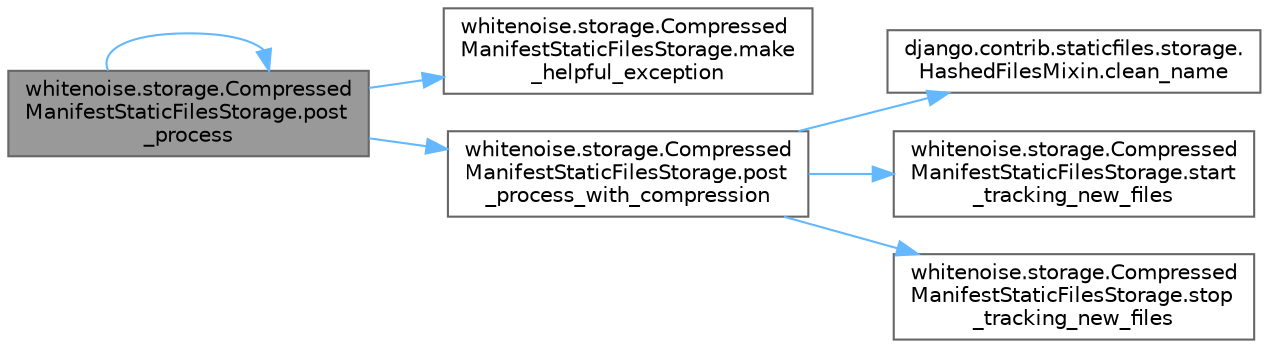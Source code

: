 digraph "whitenoise.storage.CompressedManifestStaticFilesStorage.post_process"
{
 // LATEX_PDF_SIZE
  bgcolor="transparent";
  edge [fontname=Helvetica,fontsize=10,labelfontname=Helvetica,labelfontsize=10];
  node [fontname=Helvetica,fontsize=10,shape=box,height=0.2,width=0.4];
  rankdir="LR";
  Node1 [id="Node000001",label="whitenoise.storage.Compressed\lManifestStaticFilesStorage.post\l_process",height=0.2,width=0.4,color="gray40", fillcolor="grey60", style="filled", fontcolor="black",tooltip=" "];
  Node1 -> Node2 [id="edge1_Node000001_Node000002",color="steelblue1",style="solid",tooltip=" "];
  Node2 [id="Node000002",label="whitenoise.storage.Compressed\lManifestStaticFilesStorage.make\l_helpful_exception",height=0.2,width=0.4,color="grey40", fillcolor="white", style="filled",URL="$classwhitenoise_1_1storage_1_1_compressed_manifest_static_files_storage.html#a5115962ded421d257f7f3f35b29b2f68",tooltip=" "];
  Node1 -> Node1 [id="edge2_Node000001_Node000001",color="steelblue1",style="solid",tooltip=" "];
  Node1 -> Node3 [id="edge3_Node000001_Node000003",color="steelblue1",style="solid",tooltip=" "];
  Node3 [id="Node000003",label="whitenoise.storage.Compressed\lManifestStaticFilesStorage.post\l_process_with_compression",height=0.2,width=0.4,color="grey40", fillcolor="white", style="filled",URL="$classwhitenoise_1_1storage_1_1_compressed_manifest_static_files_storage.html#aaa15c1d80b5d8ff4dbef1ac31b186833",tooltip=" "];
  Node3 -> Node4 [id="edge4_Node000003_Node000004",color="steelblue1",style="solid",tooltip=" "];
  Node4 [id="Node000004",label="django.contrib.staticfiles.storage.\lHashedFilesMixin.clean_name",height=0.2,width=0.4,color="grey40", fillcolor="white", style="filled",URL="$classdjango_1_1contrib_1_1staticfiles_1_1storage_1_1_hashed_files_mixin.html#abf91fd053c6a1e5af9d0f4ea23b4ed5a",tooltip=" "];
  Node3 -> Node5 [id="edge5_Node000003_Node000005",color="steelblue1",style="solid",tooltip=" "];
  Node5 [id="Node000005",label="whitenoise.storage.Compressed\lManifestStaticFilesStorage.start\l_tracking_new_files",height=0.2,width=0.4,color="grey40", fillcolor="white", style="filled",URL="$classwhitenoise_1_1storage_1_1_compressed_manifest_static_files_storage.html#ac57d80ea8a2224ddbd2e62c67c16c9ff",tooltip=" "];
  Node3 -> Node6 [id="edge6_Node000003_Node000006",color="steelblue1",style="solid",tooltip=" "];
  Node6 [id="Node000006",label="whitenoise.storage.Compressed\lManifestStaticFilesStorage.stop\l_tracking_new_files",height=0.2,width=0.4,color="grey40", fillcolor="white", style="filled",URL="$classwhitenoise_1_1storage_1_1_compressed_manifest_static_files_storage.html#ac7aab81a2e8d6419a66d6b748901905f",tooltip=" "];
}
